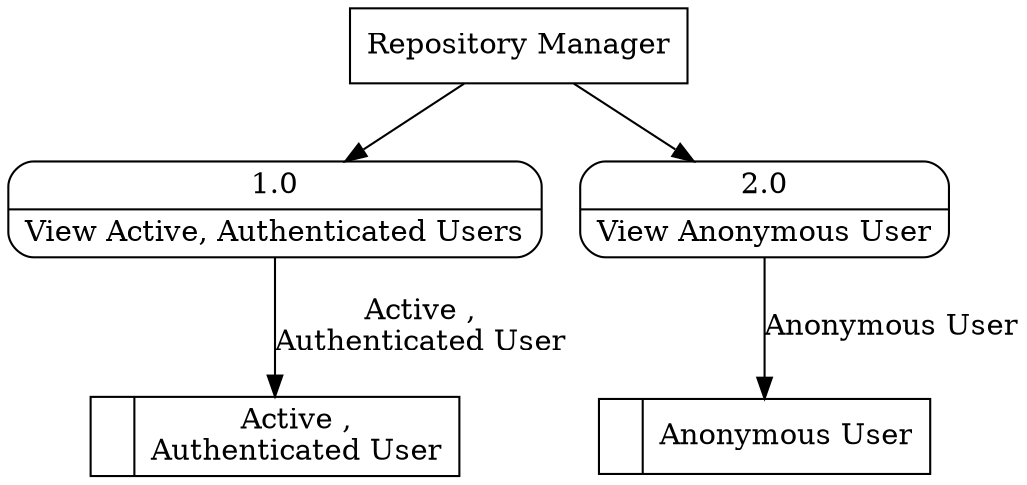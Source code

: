 digraph dfd2{ 
node[shape=record]
200 [label="<f0>  |<f1> Active ,\nAuthenticated User " ];
201 [label="<f0>  |<f1> Anonymous User " ];
202 [label="Repository Manager" shape=box];
203 [label="{<f0> 1.0|<f1> View Active, Authenticated Users }" shape=Mrecord];
204 [label="{<f0> 2.0|<f1> View Anonymous User }" shape=Mrecord];
202 -> 203
202 -> 204
203 -> 200 [label="Active ,\nAuthenticated User"]
204 -> 201 [label="Anonymous User"]
}